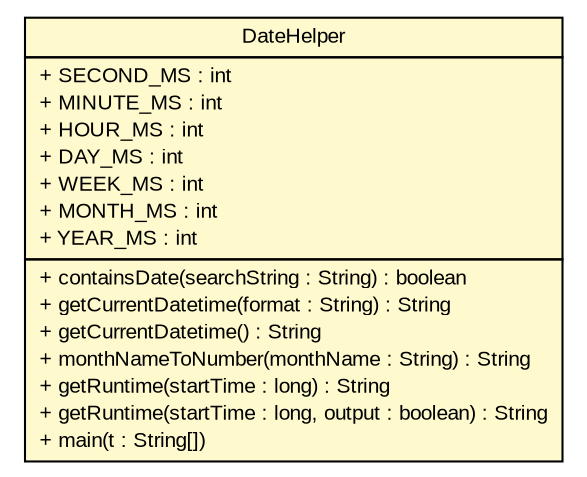 #!/usr/local/bin/dot
#
# Class diagram 
# Generated by UMLGraph version 5.2 (http://www.umlgraph.org/)
#

digraph G {
	edge [fontname="arial",fontsize=10,labelfontname="arial",labelfontsize=10];
	node [fontname="arial",fontsize=10,shape=plaintext];
	nodesep=0.25;
	ranksep=0.5;
	// tud.iir.helper.DateHelper
	c41415 [label=<<table title="tud.iir.helper.DateHelper" border="0" cellborder="1" cellspacing="0" cellpadding="2" port="p" bgcolor="lemonChiffon" href="./DateHelper.html">
		<tr><td><table border="0" cellspacing="0" cellpadding="1">
<tr><td align="center" balign="center"> DateHelper </td></tr>
		</table></td></tr>
		<tr><td><table border="0" cellspacing="0" cellpadding="1">
<tr><td align="left" balign="left"> + SECOND_MS : int </td></tr>
<tr><td align="left" balign="left"> + MINUTE_MS : int </td></tr>
<tr><td align="left" balign="left"> + HOUR_MS : int </td></tr>
<tr><td align="left" balign="left"> + DAY_MS : int </td></tr>
<tr><td align="left" balign="left"> + WEEK_MS : int </td></tr>
<tr><td align="left" balign="left"> + MONTH_MS : int </td></tr>
<tr><td align="left" balign="left"> + YEAR_MS : int </td></tr>
		</table></td></tr>
		<tr><td><table border="0" cellspacing="0" cellpadding="1">
<tr><td align="left" balign="left"> + containsDate(searchString : String) : boolean </td></tr>
<tr><td align="left" balign="left"> + getCurrentDatetime(format : String) : String </td></tr>
<tr><td align="left" balign="left"> + getCurrentDatetime() : String </td></tr>
<tr><td align="left" balign="left"> + monthNameToNumber(monthName : String) : String </td></tr>
<tr><td align="left" balign="left"> + getRuntime(startTime : long) : String </td></tr>
<tr><td align="left" balign="left"> + getRuntime(startTime : long, output : boolean) : String </td></tr>
<tr><td align="left" balign="left"> + main(t : String[]) </td></tr>
		</table></td></tr>
		</table>>, fontname="arial", fontcolor="black", fontsize=10.0];
}

